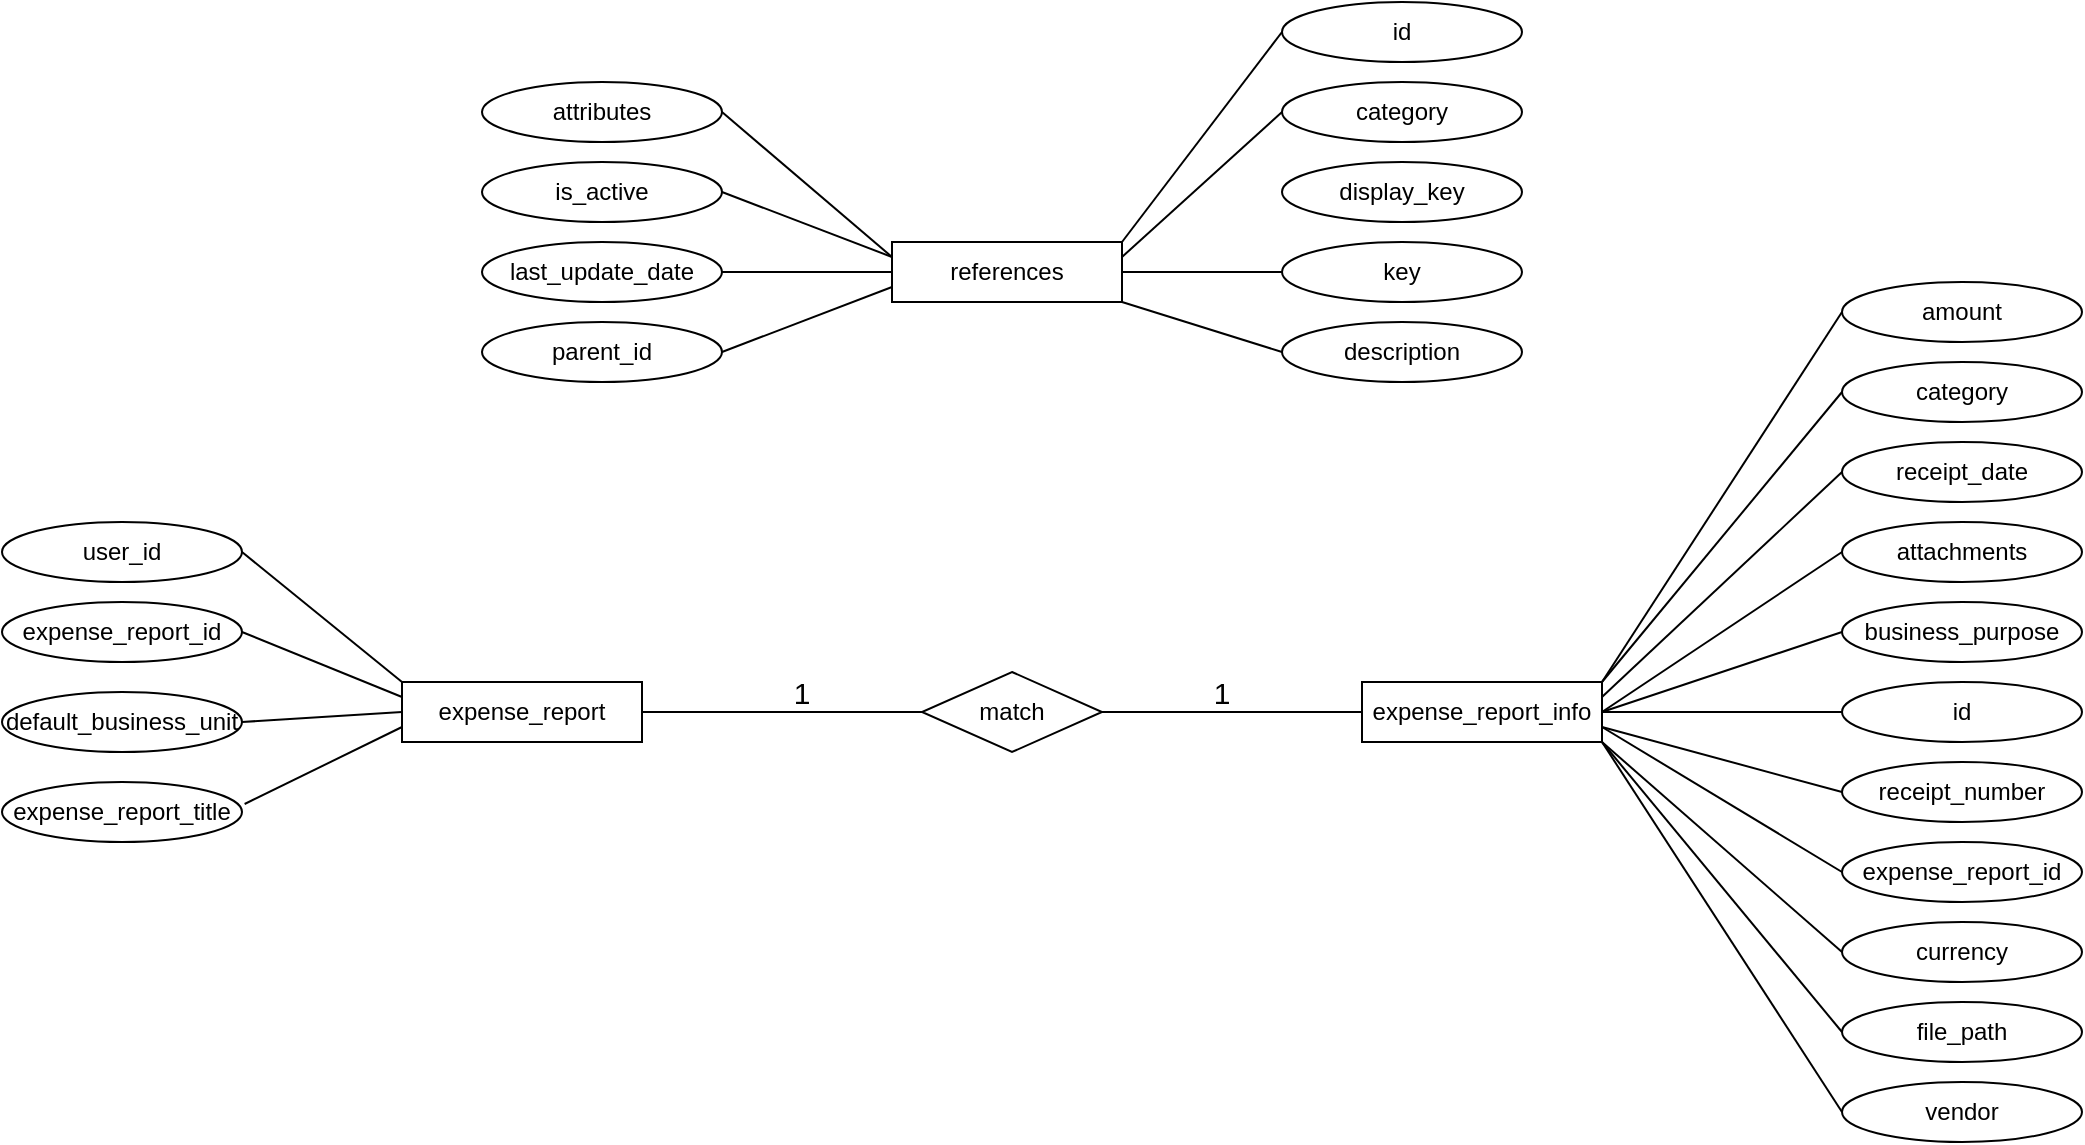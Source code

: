 <mxfile version="13.6.2" type="github" pages="2">
  <diagram name="Page-1" id="9f46799a-70d6-7492-0946-bef42562c5a5">
    <mxGraphModel dx="1350" dy="767" grid="1" gridSize="10" guides="1" tooltips="1" connect="1" arrows="1" fold="1" page="1" pageScale="1" pageWidth="1100" pageHeight="850" background="#ffffff" math="0" shadow="0">
      <root>
        <mxCell id="0" />
        <mxCell id="1" parent="0" />
        <mxCell id="Pz5uD54sgJ8zFwolIMYW-2" value="expense_report" style="rounded=0;whiteSpace=wrap;html=1;" parent="1" vertex="1">
          <mxGeometry x="200" y="410" width="120" height="30" as="geometry" />
        </mxCell>
        <mxCell id="Pz5uD54sgJ8zFwolIMYW-3" value="expense_report_info" style="rounded=0;whiteSpace=wrap;html=1;" parent="1" vertex="1">
          <mxGeometry x="680" y="410" width="120" height="30" as="geometry" />
        </mxCell>
        <mxCell id="Pz5uD54sgJ8zFwolIMYW-4" value="expense_report_id" style="ellipse;whiteSpace=wrap;html=1;" parent="1" vertex="1">
          <mxGeometry y="370" width="120" height="30" as="geometry" />
        </mxCell>
        <mxCell id="Pz5uD54sgJ8zFwolIMYW-5" value="default_business_unit" style="ellipse;whiteSpace=wrap;html=1;" parent="1" vertex="1">
          <mxGeometry y="415" width="120" height="30" as="geometry" />
        </mxCell>
        <mxCell id="Pz5uD54sgJ8zFwolIMYW-6" value="expense_report_title" style="ellipse;whiteSpace=wrap;html=1;" parent="1" vertex="1">
          <mxGeometry y="460" width="120" height="30" as="geometry" />
        </mxCell>
        <mxCell id="Pz5uD54sgJ8zFwolIMYW-7" value="user_id" style="ellipse;whiteSpace=wrap;html=1;" parent="1" vertex="1">
          <mxGeometry y="330" width="120" height="30" as="geometry" />
        </mxCell>
        <mxCell id="Pz5uD54sgJ8zFwolIMYW-8" value="" style="endArrow=none;html=1;exitX=1;exitY=0.5;exitDx=0;exitDy=0;entryX=0;entryY=0;entryDx=0;entryDy=0;" parent="1" source="Pz5uD54sgJ8zFwolIMYW-7" target="Pz5uD54sgJ8zFwolIMYW-2" edge="1">
          <mxGeometry width="50" height="50" relative="1" as="geometry">
            <mxPoint x="420" y="450" as="sourcePoint" />
            <mxPoint x="470" y="400" as="targetPoint" />
          </mxGeometry>
        </mxCell>
        <mxCell id="Pz5uD54sgJ8zFwolIMYW-9" value="" style="endArrow=none;html=1;exitX=1;exitY=0.5;exitDx=0;exitDy=0;entryX=0;entryY=0.25;entryDx=0;entryDy=0;" parent="1" source="Pz5uD54sgJ8zFwolIMYW-4" target="Pz5uD54sgJ8zFwolIMYW-2" edge="1">
          <mxGeometry width="50" height="50" relative="1" as="geometry">
            <mxPoint x="420" y="450" as="sourcePoint" />
            <mxPoint x="470" y="400" as="targetPoint" />
          </mxGeometry>
        </mxCell>
        <mxCell id="Pz5uD54sgJ8zFwolIMYW-10" value="" style="endArrow=none;html=1;exitX=1;exitY=0.5;exitDx=0;exitDy=0;entryX=0;entryY=0.5;entryDx=0;entryDy=0;" parent="1" source="Pz5uD54sgJ8zFwolIMYW-5" target="Pz5uD54sgJ8zFwolIMYW-2" edge="1">
          <mxGeometry width="50" height="50" relative="1" as="geometry">
            <mxPoint x="420" y="450" as="sourcePoint" />
            <mxPoint x="470" y="400" as="targetPoint" />
          </mxGeometry>
        </mxCell>
        <mxCell id="Pz5uD54sgJ8zFwolIMYW-11" value="" style="endArrow=none;html=1;exitX=1.011;exitY=0.367;exitDx=0;exitDy=0;exitPerimeter=0;entryX=0;entryY=0.75;entryDx=0;entryDy=0;" parent="1" source="Pz5uD54sgJ8zFwolIMYW-6" target="Pz5uD54sgJ8zFwolIMYW-2" edge="1">
          <mxGeometry width="50" height="50" relative="1" as="geometry">
            <mxPoint x="420" y="450" as="sourcePoint" />
            <mxPoint x="470" y="400" as="targetPoint" />
          </mxGeometry>
        </mxCell>
        <mxCell id="R_qh4plyOd-E84ih__JZ-1" value="id" style="ellipse;whiteSpace=wrap;html=1;" vertex="1" parent="1">
          <mxGeometry x="920" y="410" width="120" height="30" as="geometry" />
        </mxCell>
        <mxCell id="R_qh4plyOd-E84ih__JZ-2" value="receipt_date" style="ellipse;whiteSpace=wrap;html=1;" vertex="1" parent="1">
          <mxGeometry x="920" y="290" width="120" height="30" as="geometry" />
        </mxCell>
        <mxCell id="R_qh4plyOd-E84ih__JZ-3" value="business_purpose" style="ellipse;whiteSpace=wrap;html=1;" vertex="1" parent="1">
          <mxGeometry x="920" y="370" width="120" height="30" as="geometry" />
        </mxCell>
        <mxCell id="R_qh4plyOd-E84ih__JZ-5" value="amount" style="ellipse;whiteSpace=wrap;html=1;" vertex="1" parent="1">
          <mxGeometry x="920" y="210" width="120" height="30" as="geometry" />
        </mxCell>
        <mxCell id="R_qh4plyOd-E84ih__JZ-7" value="category" style="ellipse;whiteSpace=wrap;html=1;" vertex="1" parent="1">
          <mxGeometry x="920" y="250" width="120" height="30" as="geometry" />
        </mxCell>
        <mxCell id="R_qh4plyOd-E84ih__JZ-8" value="vendor" style="ellipse;whiteSpace=wrap;html=1;" vertex="1" parent="1">
          <mxGeometry x="920" y="610" width="120" height="30" as="geometry" />
        </mxCell>
        <mxCell id="R_qh4plyOd-E84ih__JZ-9" value="attachments" style="ellipse;whiteSpace=wrap;html=1;" vertex="1" parent="1">
          <mxGeometry x="920" y="330" width="120" height="30" as="geometry" />
        </mxCell>
        <mxCell id="R_qh4plyOd-E84ih__JZ-10" value="receipt_number" style="ellipse;whiteSpace=wrap;html=1;" vertex="1" parent="1">
          <mxGeometry x="920" y="450" width="120" height="30" as="geometry" />
        </mxCell>
        <mxCell id="R_qh4plyOd-E84ih__JZ-11" value="currency" style="ellipse;whiteSpace=wrap;html=1;" vertex="1" parent="1">
          <mxGeometry x="920" y="530" width="120" height="30" as="geometry" />
        </mxCell>
        <mxCell id="R_qh4plyOd-E84ih__JZ-12" value="file_path" style="ellipse;whiteSpace=wrap;html=1;" vertex="1" parent="1">
          <mxGeometry x="920" y="570" width="120" height="30" as="geometry" />
        </mxCell>
        <mxCell id="R_qh4plyOd-E84ih__JZ-13" value="expense_report_id" style="ellipse;whiteSpace=wrap;html=1;" vertex="1" parent="1">
          <mxGeometry x="920" y="490" width="120" height="30" as="geometry" />
        </mxCell>
        <mxCell id="R_qh4plyOd-E84ih__JZ-16" value="" style="endArrow=none;html=1;entryX=0;entryY=0.5;entryDx=0;entryDy=0;exitX=1;exitY=0.25;exitDx=0;exitDy=0;" edge="1" parent="1" source="Pz5uD54sgJ8zFwolIMYW-3" target="R_qh4plyOd-E84ih__JZ-2">
          <mxGeometry width="50" height="50" relative="1" as="geometry">
            <mxPoint x="660" y="420" as="sourcePoint" />
            <mxPoint x="710" y="370" as="targetPoint" />
          </mxGeometry>
        </mxCell>
        <mxCell id="R_qh4plyOd-E84ih__JZ-17" value="" style="endArrow=none;html=1;entryX=0;entryY=0.5;entryDx=0;entryDy=0;exitX=1;exitY=0;exitDx=0;exitDy=0;" edge="1" parent="1" source="Pz5uD54sgJ8zFwolIMYW-3" target="R_qh4plyOd-E84ih__JZ-7">
          <mxGeometry width="50" height="50" relative="1" as="geometry">
            <mxPoint x="660" y="420" as="sourcePoint" />
            <mxPoint x="710" y="370" as="targetPoint" />
          </mxGeometry>
        </mxCell>
        <mxCell id="R_qh4plyOd-E84ih__JZ-18" value="" style="endArrow=none;html=1;entryX=0;entryY=0.5;entryDx=0;entryDy=0;" edge="1" parent="1" target="R_qh4plyOd-E84ih__JZ-5">
          <mxGeometry width="50" height="50" relative="1" as="geometry">
            <mxPoint x="800" y="410" as="sourcePoint" />
            <mxPoint x="910" y="230" as="targetPoint" />
            <Array as="points" />
          </mxGeometry>
        </mxCell>
        <mxCell id="R_qh4plyOd-E84ih__JZ-19" value="" style="endArrow=none;html=1;entryX=0;entryY=0.5;entryDx=0;entryDy=0;exitX=1;exitY=0.5;exitDx=0;exitDy=0;" edge="1" parent="1" source="Pz5uD54sgJ8zFwolIMYW-3" target="R_qh4plyOd-E84ih__JZ-9">
          <mxGeometry width="50" height="50" relative="1" as="geometry">
            <mxPoint x="660" y="420" as="sourcePoint" />
            <mxPoint x="710" y="370" as="targetPoint" />
          </mxGeometry>
        </mxCell>
        <mxCell id="R_qh4plyOd-E84ih__JZ-20" value="" style="endArrow=none;html=1;entryX=0;entryY=0.5;entryDx=0;entryDy=0;exitX=1;exitY=0.5;exitDx=0;exitDy=0;" edge="1" parent="1" source="Pz5uD54sgJ8zFwolIMYW-3" target="R_qh4plyOd-E84ih__JZ-3">
          <mxGeometry width="50" height="50" relative="1" as="geometry">
            <mxPoint x="660" y="420" as="sourcePoint" />
            <mxPoint x="710" y="370" as="targetPoint" />
          </mxGeometry>
        </mxCell>
        <mxCell id="R_qh4plyOd-E84ih__JZ-21" value="" style="endArrow=none;html=1;entryX=0;entryY=0.5;entryDx=0;entryDy=0;exitX=1;exitY=0.5;exitDx=0;exitDy=0;" edge="1" parent="1" source="Pz5uD54sgJ8zFwolIMYW-3" target="R_qh4plyOd-E84ih__JZ-1">
          <mxGeometry width="50" height="50" relative="1" as="geometry">
            <mxPoint x="660" y="420" as="sourcePoint" />
            <mxPoint x="710" y="370" as="targetPoint" />
          </mxGeometry>
        </mxCell>
        <mxCell id="R_qh4plyOd-E84ih__JZ-22" value="" style="endArrow=none;html=1;entryX=0;entryY=0.5;entryDx=0;entryDy=0;exitX=1;exitY=0.75;exitDx=0;exitDy=0;" edge="1" parent="1" source="Pz5uD54sgJ8zFwolIMYW-3" target="R_qh4plyOd-E84ih__JZ-10">
          <mxGeometry width="50" height="50" relative="1" as="geometry">
            <mxPoint x="660" y="420" as="sourcePoint" />
            <mxPoint x="710" y="370" as="targetPoint" />
          </mxGeometry>
        </mxCell>
        <mxCell id="R_qh4plyOd-E84ih__JZ-23" value="" style="endArrow=none;html=1;entryX=0;entryY=0.5;entryDx=0;entryDy=0;exitX=1;exitY=0.75;exitDx=0;exitDy=0;" edge="1" parent="1" source="Pz5uD54sgJ8zFwolIMYW-3" target="R_qh4plyOd-E84ih__JZ-13">
          <mxGeometry width="50" height="50" relative="1" as="geometry">
            <mxPoint x="660" y="420" as="sourcePoint" />
            <mxPoint x="710" y="370" as="targetPoint" />
          </mxGeometry>
        </mxCell>
        <mxCell id="R_qh4plyOd-E84ih__JZ-24" value="" style="endArrow=none;html=1;entryX=0;entryY=0.5;entryDx=0;entryDy=0;exitX=1;exitY=1;exitDx=0;exitDy=0;" edge="1" parent="1" source="Pz5uD54sgJ8zFwolIMYW-3" target="R_qh4plyOd-E84ih__JZ-11">
          <mxGeometry width="50" height="50" relative="1" as="geometry">
            <mxPoint x="660" y="420" as="sourcePoint" />
            <mxPoint x="710" y="370" as="targetPoint" />
          </mxGeometry>
        </mxCell>
        <mxCell id="R_qh4plyOd-E84ih__JZ-25" value="" style="endArrow=none;html=1;entryX=0;entryY=0.5;entryDx=0;entryDy=0;exitX=1;exitY=1;exitDx=0;exitDy=0;" edge="1" parent="1" source="Pz5uD54sgJ8zFwolIMYW-3" target="R_qh4plyOd-E84ih__JZ-12">
          <mxGeometry width="50" height="50" relative="1" as="geometry">
            <mxPoint x="660" y="420" as="sourcePoint" />
            <mxPoint x="710" y="370" as="targetPoint" />
          </mxGeometry>
        </mxCell>
        <mxCell id="R_qh4plyOd-E84ih__JZ-26" value="" style="endArrow=none;html=1;entryX=0;entryY=0.5;entryDx=0;entryDy=0;" edge="1" parent="1" target="R_qh4plyOd-E84ih__JZ-8">
          <mxGeometry width="50" height="50" relative="1" as="geometry">
            <mxPoint x="800" y="440" as="sourcePoint" />
            <mxPoint x="710" y="370" as="targetPoint" />
          </mxGeometry>
        </mxCell>
        <mxCell id="R_qh4plyOd-E84ih__JZ-27" value="match" style="rhombus;whiteSpace=wrap;html=1;" vertex="1" parent="1">
          <mxGeometry x="460" y="405" width="90" height="40" as="geometry" />
        </mxCell>
        <mxCell id="R_qh4plyOd-E84ih__JZ-28" value="" style="endArrow=none;html=1;exitX=1;exitY=0.5;exitDx=0;exitDy=0;entryX=0;entryY=0.5;entryDx=0;entryDy=0;" edge="1" parent="1" source="R_qh4plyOd-E84ih__JZ-27" target="Pz5uD54sgJ8zFwolIMYW-3">
          <mxGeometry width="50" height="50" relative="1" as="geometry">
            <mxPoint x="660" y="420" as="sourcePoint" />
            <mxPoint x="710" y="370" as="targetPoint" />
          </mxGeometry>
        </mxCell>
        <mxCell id="R_qh4plyOd-E84ih__JZ-30" value="" style="endArrow=none;html=1;exitX=1;exitY=0.5;exitDx=0;exitDy=0;entryX=0;entryY=0.5;entryDx=0;entryDy=0;" edge="1" parent="1" source="Pz5uD54sgJ8zFwolIMYW-2" target="R_qh4plyOd-E84ih__JZ-27">
          <mxGeometry width="50" height="50" relative="1" as="geometry">
            <mxPoint x="660" y="420" as="sourcePoint" />
            <mxPoint x="490" y="340" as="targetPoint" />
          </mxGeometry>
        </mxCell>
        <mxCell id="R_qh4plyOd-E84ih__JZ-31" value="&lt;font style=&quot;font-size: 15px&quot;&gt;1&lt;/font&gt;" style="text;html=1;strokeColor=none;fillColor=none;align=center;verticalAlign=middle;whiteSpace=wrap;rounded=0;" vertex="1" parent="1">
          <mxGeometry x="590" y="405" width="40" height="20" as="geometry" />
        </mxCell>
        <mxCell id="R_qh4plyOd-E84ih__JZ-32" value="&lt;font style=&quot;font-size: 15px&quot;&gt;1&lt;/font&gt;" style="text;html=1;strokeColor=none;fillColor=none;align=center;verticalAlign=middle;whiteSpace=wrap;rounded=0;" vertex="1" parent="1">
          <mxGeometry x="380" y="405" width="40" height="20" as="geometry" />
        </mxCell>
        <mxCell id="R_qh4plyOd-E84ih__JZ-33" value="references" style="rounded=0;whiteSpace=wrap;html=1;" vertex="1" parent="1">
          <mxGeometry x="445" y="190" width="115" height="30" as="geometry" />
        </mxCell>
        <mxCell id="R_qh4plyOd-E84ih__JZ-34" value="parent_id" style="ellipse;whiteSpace=wrap;html=1;" vertex="1" parent="1">
          <mxGeometry x="240" y="230" width="120" height="30" as="geometry" />
        </mxCell>
        <mxCell id="R_qh4plyOd-E84ih__JZ-35" value="category" style="ellipse;whiteSpace=wrap;html=1;" vertex="1" parent="1">
          <mxGeometry x="640" y="110" width="120" height="30" as="geometry" />
        </mxCell>
        <mxCell id="R_qh4plyOd-E84ih__JZ-36" value="key" style="ellipse;whiteSpace=wrap;html=1;" vertex="1" parent="1">
          <mxGeometry x="640" y="190" width="120" height="30" as="geometry" />
        </mxCell>
        <mxCell id="R_qh4plyOd-E84ih__JZ-37" value="display_key" style="ellipse;whiteSpace=wrap;html=1;" vertex="1" parent="1">
          <mxGeometry x="640" y="150" width="120" height="30" as="geometry" />
        </mxCell>
        <mxCell id="R_qh4plyOd-E84ih__JZ-38" value="id" style="ellipse;whiteSpace=wrap;html=1;" vertex="1" parent="1">
          <mxGeometry x="640" y="70" width="120" height="30" as="geometry" />
        </mxCell>
        <mxCell id="R_qh4plyOd-E84ih__JZ-39" value="description" style="ellipse;whiteSpace=wrap;html=1;" vertex="1" parent="1">
          <mxGeometry x="640" y="230" width="120" height="30" as="geometry" />
        </mxCell>
        <mxCell id="R_qh4plyOd-E84ih__JZ-40" value="is_active" style="ellipse;whiteSpace=wrap;html=1;" vertex="1" parent="1">
          <mxGeometry x="240" y="150" width="120" height="30" as="geometry" />
        </mxCell>
        <mxCell id="R_qh4plyOd-E84ih__JZ-41" value="last_update_date" style="ellipse;whiteSpace=wrap;html=1;" vertex="1" parent="1">
          <mxGeometry x="240" y="190" width="120" height="30" as="geometry" />
        </mxCell>
        <mxCell id="R_qh4plyOd-E84ih__JZ-42" value="attributes" style="ellipse;whiteSpace=wrap;html=1;" vertex="1" parent="1">
          <mxGeometry x="240" y="110" width="120" height="30" as="geometry" />
        </mxCell>
        <mxCell id="R_qh4plyOd-E84ih__JZ-44" value="" style="endArrow=none;html=1;exitX=1;exitY=0.5;exitDx=0;exitDy=0;entryX=0;entryY=0.25;entryDx=0;entryDy=0;" edge="1" parent="1" source="R_qh4plyOd-E84ih__JZ-42" target="R_qh4plyOd-E84ih__JZ-33">
          <mxGeometry width="50" height="50" relative="1" as="geometry">
            <mxPoint x="430" y="170" as="sourcePoint" />
            <mxPoint x="440" y="200" as="targetPoint" />
          </mxGeometry>
        </mxCell>
        <mxCell id="R_qh4plyOd-E84ih__JZ-45" value="" style="endArrow=none;html=1;exitX=1;exitY=0.5;exitDx=0;exitDy=0;entryX=0;entryY=0.25;entryDx=0;entryDy=0;" edge="1" parent="1" source="R_qh4plyOd-E84ih__JZ-40" target="R_qh4plyOd-E84ih__JZ-33">
          <mxGeometry width="50" height="50" relative="1" as="geometry">
            <mxPoint x="660" y="450" as="sourcePoint" />
            <mxPoint x="440" y="200" as="targetPoint" />
          </mxGeometry>
        </mxCell>
        <mxCell id="R_qh4plyOd-E84ih__JZ-46" value="" style="endArrow=none;html=1;entryX=1;entryY=0.5;entryDx=0;entryDy=0;exitX=0;exitY=0.5;exitDx=0;exitDy=0;" edge="1" parent="1" source="R_qh4plyOd-E84ih__JZ-33" target="R_qh4plyOd-E84ih__JZ-41">
          <mxGeometry width="50" height="50" relative="1" as="geometry">
            <mxPoint x="660" y="450" as="sourcePoint" />
            <mxPoint x="710" y="400" as="targetPoint" />
          </mxGeometry>
        </mxCell>
        <mxCell id="R_qh4plyOd-E84ih__JZ-47" value="" style="endArrow=none;html=1;exitX=0;exitY=0.75;exitDx=0;exitDy=0;entryX=1;entryY=0.5;entryDx=0;entryDy=0;" edge="1" parent="1" source="R_qh4plyOd-E84ih__JZ-33" target="R_qh4plyOd-E84ih__JZ-34">
          <mxGeometry width="50" height="50" relative="1" as="geometry">
            <mxPoint x="660" y="450" as="sourcePoint" />
            <mxPoint x="370" y="250" as="targetPoint" />
          </mxGeometry>
        </mxCell>
        <mxCell id="R_qh4plyOd-E84ih__JZ-48" value="" style="endArrow=none;html=1;entryX=0;entryY=0.5;entryDx=0;entryDy=0;exitX=1;exitY=0;exitDx=0;exitDy=0;" edge="1" parent="1" source="R_qh4plyOd-E84ih__JZ-33" target="R_qh4plyOd-E84ih__JZ-38">
          <mxGeometry width="50" height="50" relative="1" as="geometry">
            <mxPoint x="660" y="450" as="sourcePoint" />
            <mxPoint x="710" y="400" as="targetPoint" />
          </mxGeometry>
        </mxCell>
        <mxCell id="R_qh4plyOd-E84ih__JZ-49" value="" style="endArrow=none;html=1;entryX=0;entryY=0.5;entryDx=0;entryDy=0;exitX=1;exitY=0.25;exitDx=0;exitDy=0;" edge="1" parent="1" source="R_qh4plyOd-E84ih__JZ-33" target="R_qh4plyOd-E84ih__JZ-35">
          <mxGeometry width="50" height="50" relative="1" as="geometry">
            <mxPoint x="570" y="190" as="sourcePoint" />
            <mxPoint x="710" y="400" as="targetPoint" />
          </mxGeometry>
        </mxCell>
        <mxCell id="R_qh4plyOd-E84ih__JZ-51" value="" style="endArrow=none;html=1;entryX=1;entryY=0.5;entryDx=0;entryDy=0;exitX=0;exitY=0.5;exitDx=0;exitDy=0;" edge="1" parent="1" source="R_qh4plyOd-E84ih__JZ-36" target="R_qh4plyOd-E84ih__JZ-33">
          <mxGeometry width="50" height="50" relative="1" as="geometry">
            <mxPoint x="660" y="450" as="sourcePoint" />
            <mxPoint x="710" y="400" as="targetPoint" />
          </mxGeometry>
        </mxCell>
        <mxCell id="R_qh4plyOd-E84ih__JZ-52" value="" style="endArrow=none;html=1;exitX=1;exitY=1;exitDx=0;exitDy=0;entryX=0;entryY=0.5;entryDx=0;entryDy=0;" edge="1" parent="1" source="R_qh4plyOd-E84ih__JZ-33" target="R_qh4plyOd-E84ih__JZ-39">
          <mxGeometry width="50" height="50" relative="1" as="geometry">
            <mxPoint x="660" y="450" as="sourcePoint" />
            <mxPoint x="710" y="400" as="targetPoint" />
          </mxGeometry>
        </mxCell>
      </root>
    </mxGraphModel>
  </diagram>
  <diagram id="1mUVMJp82mPoYoTg56Co" name="Page-2">
    
    <mxGraphModel dx="1350" dy="767" grid="1" gridSize="10" guides="1" tooltips="1" connect="1" arrows="1" fold="1" page="1" pageScale="1" pageWidth="850" pageHeight="1100" math="0" shadow="0">
      
      <root>
        
        <mxCell id="skq63WqZFMRU0TyStAmw-0" />
        
        <mxCell id="skq63WqZFMRU0TyStAmw-1" parent="skq63WqZFMRU0TyStAmw-0" />
        
      </root>
      
    </mxGraphModel>
    
  </diagram>
</mxfile>
